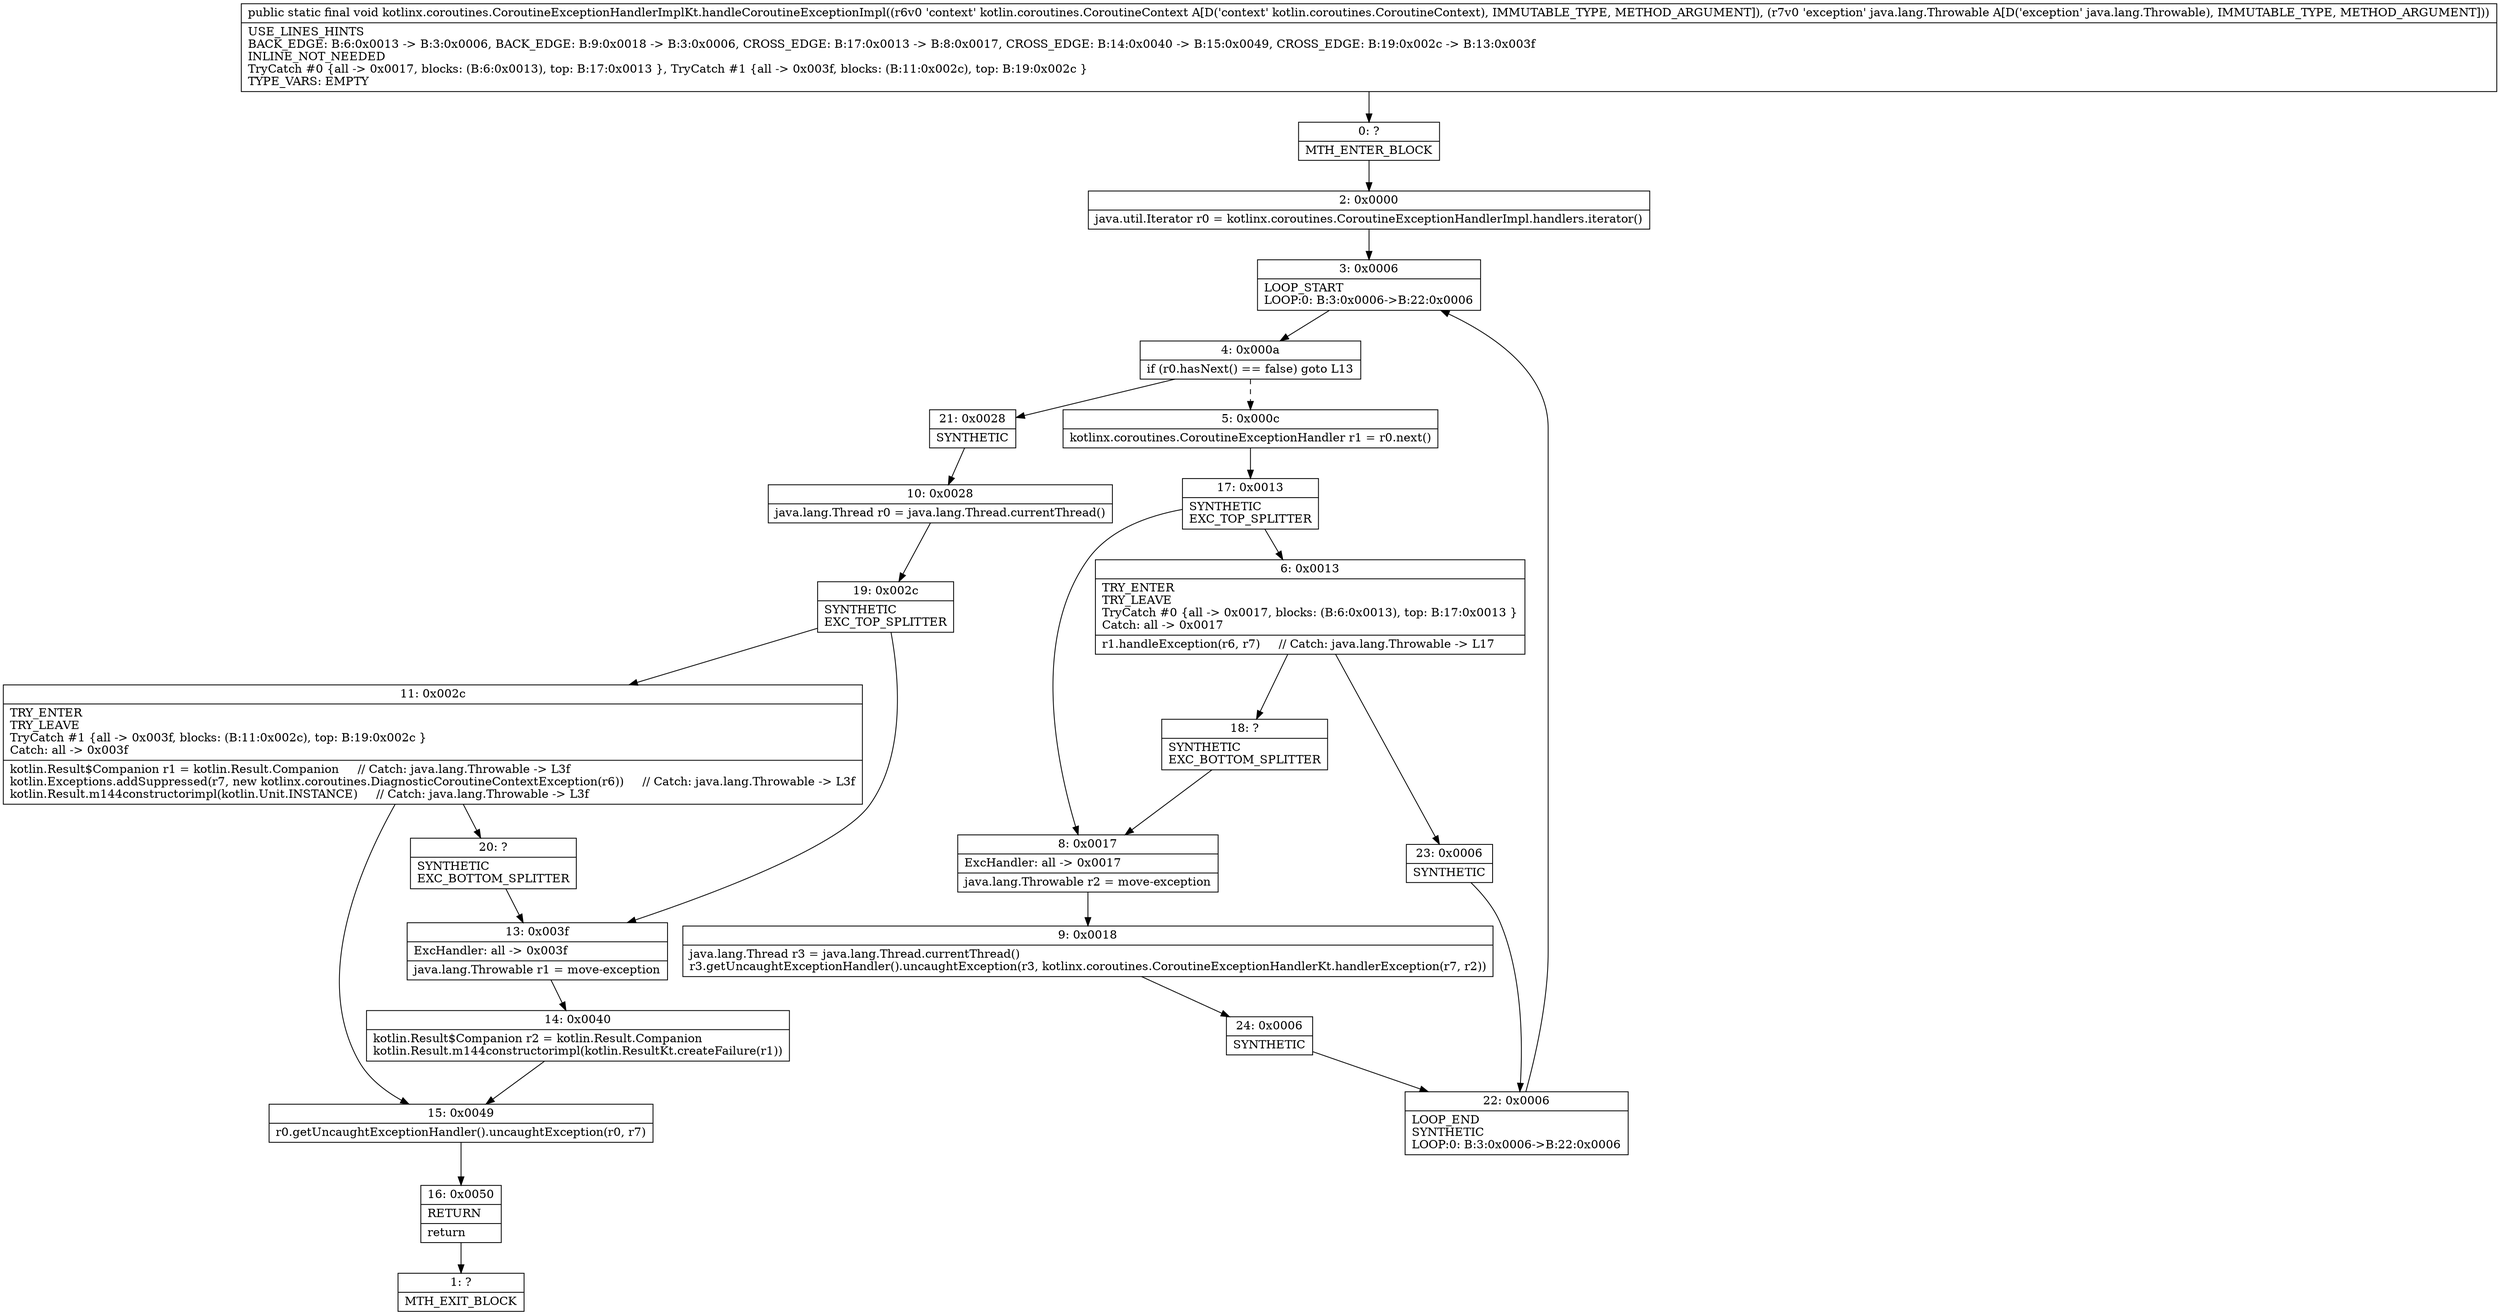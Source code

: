 digraph "CFG forkotlinx.coroutines.CoroutineExceptionHandlerImplKt.handleCoroutineExceptionImpl(Lkotlin\/coroutines\/CoroutineContext;Ljava\/lang\/Throwable;)V" {
Node_0 [shape=record,label="{0\:\ ?|MTH_ENTER_BLOCK\l}"];
Node_2 [shape=record,label="{2\:\ 0x0000|java.util.Iterator r0 = kotlinx.coroutines.CoroutineExceptionHandlerImpl.handlers.iterator()\l}"];
Node_3 [shape=record,label="{3\:\ 0x0006|LOOP_START\lLOOP:0: B:3:0x0006\-\>B:22:0x0006\l}"];
Node_4 [shape=record,label="{4\:\ 0x000a|if (r0.hasNext() == false) goto L13\l}"];
Node_5 [shape=record,label="{5\:\ 0x000c|kotlinx.coroutines.CoroutineExceptionHandler r1 = r0.next()\l}"];
Node_17 [shape=record,label="{17\:\ 0x0013|SYNTHETIC\lEXC_TOP_SPLITTER\l}"];
Node_6 [shape=record,label="{6\:\ 0x0013|TRY_ENTER\lTRY_LEAVE\lTryCatch #0 \{all \-\> 0x0017, blocks: (B:6:0x0013), top: B:17:0x0013 \}\lCatch: all \-\> 0x0017\l|r1.handleException(r6, r7)     \/\/ Catch: java.lang.Throwable \-\> L17\l}"];
Node_18 [shape=record,label="{18\:\ ?|SYNTHETIC\lEXC_BOTTOM_SPLITTER\l}"];
Node_23 [shape=record,label="{23\:\ 0x0006|SYNTHETIC\l}"];
Node_22 [shape=record,label="{22\:\ 0x0006|LOOP_END\lSYNTHETIC\lLOOP:0: B:3:0x0006\-\>B:22:0x0006\l}"];
Node_8 [shape=record,label="{8\:\ 0x0017|ExcHandler: all \-\> 0x0017\l|java.lang.Throwable r2 = move\-exception\l}"];
Node_9 [shape=record,label="{9\:\ 0x0018|java.lang.Thread r3 = java.lang.Thread.currentThread()\lr3.getUncaughtExceptionHandler().uncaughtException(r3, kotlinx.coroutines.CoroutineExceptionHandlerKt.handlerException(r7, r2))\l}"];
Node_24 [shape=record,label="{24\:\ 0x0006|SYNTHETIC\l}"];
Node_21 [shape=record,label="{21\:\ 0x0028|SYNTHETIC\l}"];
Node_10 [shape=record,label="{10\:\ 0x0028|java.lang.Thread r0 = java.lang.Thread.currentThread()\l}"];
Node_19 [shape=record,label="{19\:\ 0x002c|SYNTHETIC\lEXC_TOP_SPLITTER\l}"];
Node_11 [shape=record,label="{11\:\ 0x002c|TRY_ENTER\lTRY_LEAVE\lTryCatch #1 \{all \-\> 0x003f, blocks: (B:11:0x002c), top: B:19:0x002c \}\lCatch: all \-\> 0x003f\l|kotlin.Result$Companion r1 = kotlin.Result.Companion     \/\/ Catch: java.lang.Throwable \-\> L3f\lkotlin.Exceptions.addSuppressed(r7, new kotlinx.coroutines.DiagnosticCoroutineContextException(r6))     \/\/ Catch: java.lang.Throwable \-\> L3f\lkotlin.Result.m144constructorimpl(kotlin.Unit.INSTANCE)     \/\/ Catch: java.lang.Throwable \-\> L3f\l}"];
Node_15 [shape=record,label="{15\:\ 0x0049|r0.getUncaughtExceptionHandler().uncaughtException(r0, r7)\l}"];
Node_16 [shape=record,label="{16\:\ 0x0050|RETURN\l|return\l}"];
Node_1 [shape=record,label="{1\:\ ?|MTH_EXIT_BLOCK\l}"];
Node_20 [shape=record,label="{20\:\ ?|SYNTHETIC\lEXC_BOTTOM_SPLITTER\l}"];
Node_13 [shape=record,label="{13\:\ 0x003f|ExcHandler: all \-\> 0x003f\l|java.lang.Throwable r1 = move\-exception\l}"];
Node_14 [shape=record,label="{14\:\ 0x0040|kotlin.Result$Companion r2 = kotlin.Result.Companion\lkotlin.Result.m144constructorimpl(kotlin.ResultKt.createFailure(r1))\l}"];
MethodNode[shape=record,label="{public static final void kotlinx.coroutines.CoroutineExceptionHandlerImplKt.handleCoroutineExceptionImpl((r6v0 'context' kotlin.coroutines.CoroutineContext A[D('context' kotlin.coroutines.CoroutineContext), IMMUTABLE_TYPE, METHOD_ARGUMENT]), (r7v0 'exception' java.lang.Throwable A[D('exception' java.lang.Throwable), IMMUTABLE_TYPE, METHOD_ARGUMENT]))  | USE_LINES_HINTS\lBACK_EDGE: B:6:0x0013 \-\> B:3:0x0006, BACK_EDGE: B:9:0x0018 \-\> B:3:0x0006, CROSS_EDGE: B:17:0x0013 \-\> B:8:0x0017, CROSS_EDGE: B:14:0x0040 \-\> B:15:0x0049, CROSS_EDGE: B:19:0x002c \-\> B:13:0x003f\lINLINE_NOT_NEEDED\lTryCatch #0 \{all \-\> 0x0017, blocks: (B:6:0x0013), top: B:17:0x0013 \}, TryCatch #1 \{all \-\> 0x003f, blocks: (B:11:0x002c), top: B:19:0x002c \}\lTYPE_VARS: EMPTY\l}"];
MethodNode -> Node_0;Node_0 -> Node_2;
Node_2 -> Node_3;
Node_3 -> Node_4;
Node_4 -> Node_5[style=dashed];
Node_4 -> Node_21;
Node_5 -> Node_17;
Node_17 -> Node_6;
Node_17 -> Node_8;
Node_6 -> Node_18;
Node_6 -> Node_23;
Node_18 -> Node_8;
Node_23 -> Node_22;
Node_22 -> Node_3;
Node_8 -> Node_9;
Node_9 -> Node_24;
Node_24 -> Node_22;
Node_21 -> Node_10;
Node_10 -> Node_19;
Node_19 -> Node_11;
Node_19 -> Node_13;
Node_11 -> Node_15;
Node_11 -> Node_20;
Node_15 -> Node_16;
Node_16 -> Node_1;
Node_20 -> Node_13;
Node_13 -> Node_14;
Node_14 -> Node_15;
}

